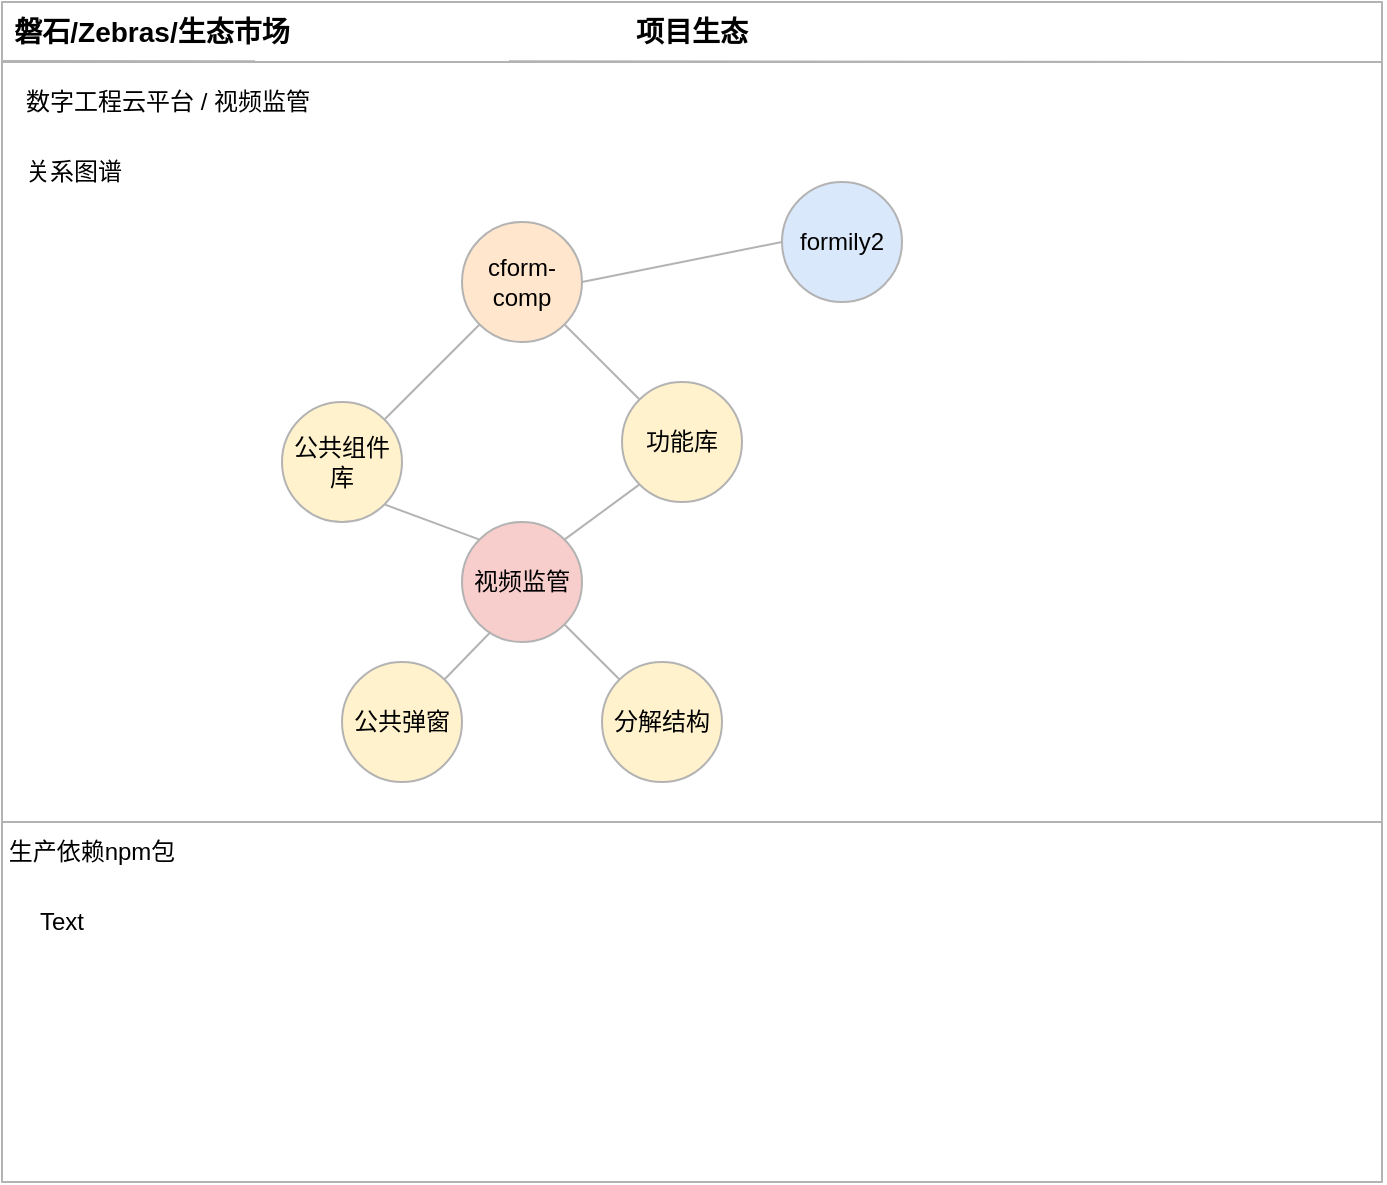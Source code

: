 <mxfile version="23.1.5" type="github">
  <diagram name="第 1 页" id="8Q2nPifi0KmhAcC8GsSP">
    <mxGraphModel dx="1325" dy="739" grid="1" gridSize="10" guides="1" tooltips="1" connect="1" arrows="1" fold="1" page="1" pageScale="1" pageWidth="827" pageHeight="1169" math="0" shadow="0">
      <root>
        <mxCell id="0" />
        <mxCell id="1" parent="0" />
        <mxCell id="Kocu25sfgQO6UqpNJKFs-2" value="" style="rounded=0;whiteSpace=wrap;html=1;fillColor=none;strokeColor=#B3B3B3;shadow=0;" vertex="1" parent="1">
          <mxGeometry x="60" y="140" width="690" height="590" as="geometry" />
        </mxCell>
        <mxCell id="Kocu25sfgQO6UqpNJKFs-5" value="项目生态" style="text;html=1;align=center;verticalAlign=middle;whiteSpace=wrap;rounded=0;fontSize=14;fontStyle=1;shadow=0;strokeColor=none;" vertex="1" parent="1">
          <mxGeometry x="375" y="140" width="60" height="30" as="geometry" />
        </mxCell>
        <mxCell id="Kocu25sfgQO6UqpNJKFs-6" value="磐石/Zebras/生态市场" style="text;html=1;align=center;verticalAlign=middle;whiteSpace=wrap;rounded=0;fontSize=14;fontStyle=1;shadow=0;strokeColor=none;" vertex="1" parent="1">
          <mxGeometry x="60" y="140" width="150" height="30" as="geometry" />
        </mxCell>
        <mxCell id="Kocu25sfgQO6UqpNJKFs-22" value="" style="endArrow=none;html=1;rounded=0;exitX=0;exitY=0.75;exitDx=0;exitDy=0;strokeColor=#B3B3B3;shadow=0;" edge="1" parent="1">
          <mxGeometry width="50" height="50" relative="1" as="geometry">
            <mxPoint x="60" y="169.5" as="sourcePoint" />
            <mxPoint x="750" y="170" as="targetPoint" />
          </mxGeometry>
        </mxCell>
        <mxCell id="Kocu25sfgQO6UqpNJKFs-119" value="" style="rounded=0;whiteSpace=wrap;html=1;strokeColor=#B3B3B3;" vertex="1" parent="1">
          <mxGeometry x="60" y="170" width="690" height="560" as="geometry" />
        </mxCell>
        <mxCell id="Kocu25sfgQO6UqpNJKFs-120" value="数字工程云平台 / 视频监管" style="text;html=1;align=left;verticalAlign=middle;whiteSpace=wrap;rounded=0;strokeColor=none;" vertex="1" parent="1">
          <mxGeometry x="70" y="170" width="260" height="40" as="geometry" />
        </mxCell>
        <mxCell id="Kocu25sfgQO6UqpNJKFs-121" value="视频监管" style="ellipse;whiteSpace=wrap;html=1;aspect=fixed;fillColor=#f8cecc;strokeColor=#B3B3B3;" vertex="1" parent="1">
          <mxGeometry x="290" y="400" width="60" height="60" as="geometry" />
        </mxCell>
        <mxCell id="Kocu25sfgQO6UqpNJKFs-123" value="公共弹窗" style="ellipse;whiteSpace=wrap;html=1;aspect=fixed;fillColor=#fff2cc;strokeColor=#B3B3B3;" vertex="1" parent="1">
          <mxGeometry x="230" y="470" width="60" height="60" as="geometry" />
        </mxCell>
        <mxCell id="Kocu25sfgQO6UqpNJKFs-124" value="分解结构" style="ellipse;whiteSpace=wrap;html=1;aspect=fixed;fillColor=#fff2cc;strokeColor=#B3B3B3;" vertex="1" parent="1">
          <mxGeometry x="360" y="470" width="60" height="60" as="geometry" />
        </mxCell>
        <mxCell id="Kocu25sfgQO6UqpNJKFs-125" value="公共组件库" style="ellipse;whiteSpace=wrap;html=1;aspect=fixed;fillColor=#fff2cc;strokeColor=#B3B3B3;" vertex="1" parent="1">
          <mxGeometry x="200" y="340" width="60" height="60" as="geometry" />
        </mxCell>
        <mxCell id="Kocu25sfgQO6UqpNJKFs-126" value="cform-comp" style="ellipse;whiteSpace=wrap;html=1;aspect=fixed;fillColor=#ffe6cc;strokeColor=#B3B3B3;" vertex="1" parent="1">
          <mxGeometry x="290" y="250" width="60" height="60" as="geometry" />
        </mxCell>
        <mxCell id="Kocu25sfgQO6UqpNJKFs-128" value="功能库" style="ellipse;whiteSpace=wrap;html=1;aspect=fixed;fillColor=#fff2cc;strokeColor=#B3B3B3;" vertex="1" parent="1">
          <mxGeometry x="370" y="330" width="60" height="60" as="geometry" />
        </mxCell>
        <mxCell id="Kocu25sfgQO6UqpNJKFs-129" value="formily2" style="ellipse;whiteSpace=wrap;html=1;aspect=fixed;fillColor=#dae8fc;strokeColor=#B3B3B3;" vertex="1" parent="1">
          <mxGeometry x="450" y="230" width="60" height="60" as="geometry" />
        </mxCell>
        <mxCell id="Kocu25sfgQO6UqpNJKFs-130" value="" style="rounded=0;whiteSpace=wrap;html=1;strokeColor=#B3B3B3;" vertex="1" parent="1">
          <mxGeometry x="60" y="550" width="690" height="180" as="geometry" />
        </mxCell>
        <mxCell id="Kocu25sfgQO6UqpNJKFs-131" value="" style="endArrow=none;html=1;rounded=0;exitX=1;exitY=0;exitDx=0;exitDy=0;entryX=0;entryY=1;entryDx=0;entryDy=0;strokeColor=#B3B3B3;" edge="1" parent="1" source="Kocu25sfgQO6UqpNJKFs-125" target="Kocu25sfgQO6UqpNJKFs-126">
          <mxGeometry width="50" height="50" relative="1" as="geometry">
            <mxPoint x="250" y="420" as="sourcePoint" />
            <mxPoint x="300" y="370" as="targetPoint" />
          </mxGeometry>
        </mxCell>
        <mxCell id="Kocu25sfgQO6UqpNJKFs-132" value="" style="endArrow=none;html=1;rounded=0;exitX=0;exitY=0;exitDx=0;exitDy=0;entryX=1;entryY=1;entryDx=0;entryDy=0;strokeColor=#B3B3B3;" edge="1" parent="1" source="Kocu25sfgQO6UqpNJKFs-128" target="Kocu25sfgQO6UqpNJKFs-126">
          <mxGeometry width="50" height="50" relative="1" as="geometry">
            <mxPoint x="261" y="359" as="sourcePoint" />
            <mxPoint x="309" y="311" as="targetPoint" />
          </mxGeometry>
        </mxCell>
        <mxCell id="Kocu25sfgQO6UqpNJKFs-133" value="" style="endArrow=none;html=1;rounded=0;exitX=0;exitY=0.5;exitDx=0;exitDy=0;entryX=1;entryY=0.5;entryDx=0;entryDy=0;strokeColor=#B3B3B3;" edge="1" parent="1" source="Kocu25sfgQO6UqpNJKFs-129" target="Kocu25sfgQO6UqpNJKFs-126">
          <mxGeometry width="50" height="50" relative="1" as="geometry">
            <mxPoint x="389" y="349" as="sourcePoint" />
            <mxPoint x="351" y="311" as="targetPoint" />
          </mxGeometry>
        </mxCell>
        <mxCell id="Kocu25sfgQO6UqpNJKFs-134" value="" style="endArrow=none;html=1;rounded=0;exitX=0;exitY=0;exitDx=0;exitDy=0;entryX=1;entryY=1;entryDx=0;entryDy=0;strokeColor=#B3B3B3;" edge="1" parent="1" source="Kocu25sfgQO6UqpNJKFs-121" target="Kocu25sfgQO6UqpNJKFs-125">
          <mxGeometry width="50" height="50" relative="1" as="geometry">
            <mxPoint x="261" y="359" as="sourcePoint" />
            <mxPoint x="309" y="311" as="targetPoint" />
          </mxGeometry>
        </mxCell>
        <mxCell id="Kocu25sfgQO6UqpNJKFs-135" value="" style="endArrow=none;html=1;rounded=0;exitX=0;exitY=1;exitDx=0;exitDy=0;entryX=1;entryY=0;entryDx=0;entryDy=0;strokeColor=#B3B3B3;" edge="1" parent="1" source="Kocu25sfgQO6UqpNJKFs-128" target="Kocu25sfgQO6UqpNJKFs-121">
          <mxGeometry width="50" height="50" relative="1" as="geometry">
            <mxPoint x="309" y="419" as="sourcePoint" />
            <mxPoint x="261" y="401" as="targetPoint" />
          </mxGeometry>
        </mxCell>
        <mxCell id="Kocu25sfgQO6UqpNJKFs-136" value="" style="endArrow=none;html=1;rounded=0;exitX=0.238;exitY=0.917;exitDx=0;exitDy=0;entryX=1;entryY=0;entryDx=0;entryDy=0;exitPerimeter=0;strokeColor=#B3B3B3;" edge="1" parent="1" source="Kocu25sfgQO6UqpNJKFs-121" target="Kocu25sfgQO6UqpNJKFs-123">
          <mxGeometry width="50" height="50" relative="1" as="geometry">
            <mxPoint x="309" y="419" as="sourcePoint" />
            <mxPoint x="261" y="401" as="targetPoint" />
          </mxGeometry>
        </mxCell>
        <mxCell id="Kocu25sfgQO6UqpNJKFs-137" value="" style="endArrow=none;html=1;rounded=0;exitX=1;exitY=1;exitDx=0;exitDy=0;entryX=0;entryY=0;entryDx=0;entryDy=0;strokeColor=#B3B3B3;" edge="1" parent="1" source="Kocu25sfgQO6UqpNJKFs-121" target="Kocu25sfgQO6UqpNJKFs-124">
          <mxGeometry width="50" height="50" relative="1" as="geometry">
            <mxPoint x="314" y="465" as="sourcePoint" />
            <mxPoint x="291" y="489" as="targetPoint" />
          </mxGeometry>
        </mxCell>
        <mxCell id="Kocu25sfgQO6UqpNJKFs-138" value="关系图谱" style="text;html=1;align=left;verticalAlign=middle;whiteSpace=wrap;rounded=0;" vertex="1" parent="1">
          <mxGeometry x="70" y="210" width="60" height="30" as="geometry" />
        </mxCell>
        <mxCell id="Kocu25sfgQO6UqpNJKFs-139" value="生产依赖npm包" style="text;html=1;align=center;verticalAlign=middle;whiteSpace=wrap;rounded=0;" vertex="1" parent="1">
          <mxGeometry x="60" y="550" width="90" height="30" as="geometry" />
        </mxCell>
        <mxCell id="Kocu25sfgQO6UqpNJKFs-140" value="Text" style="text;html=1;align=center;verticalAlign=middle;whiteSpace=wrap;rounded=0;" vertex="1" parent="1">
          <mxGeometry x="60" y="585" width="60" height="30" as="geometry" />
        </mxCell>
      </root>
    </mxGraphModel>
  </diagram>
</mxfile>
